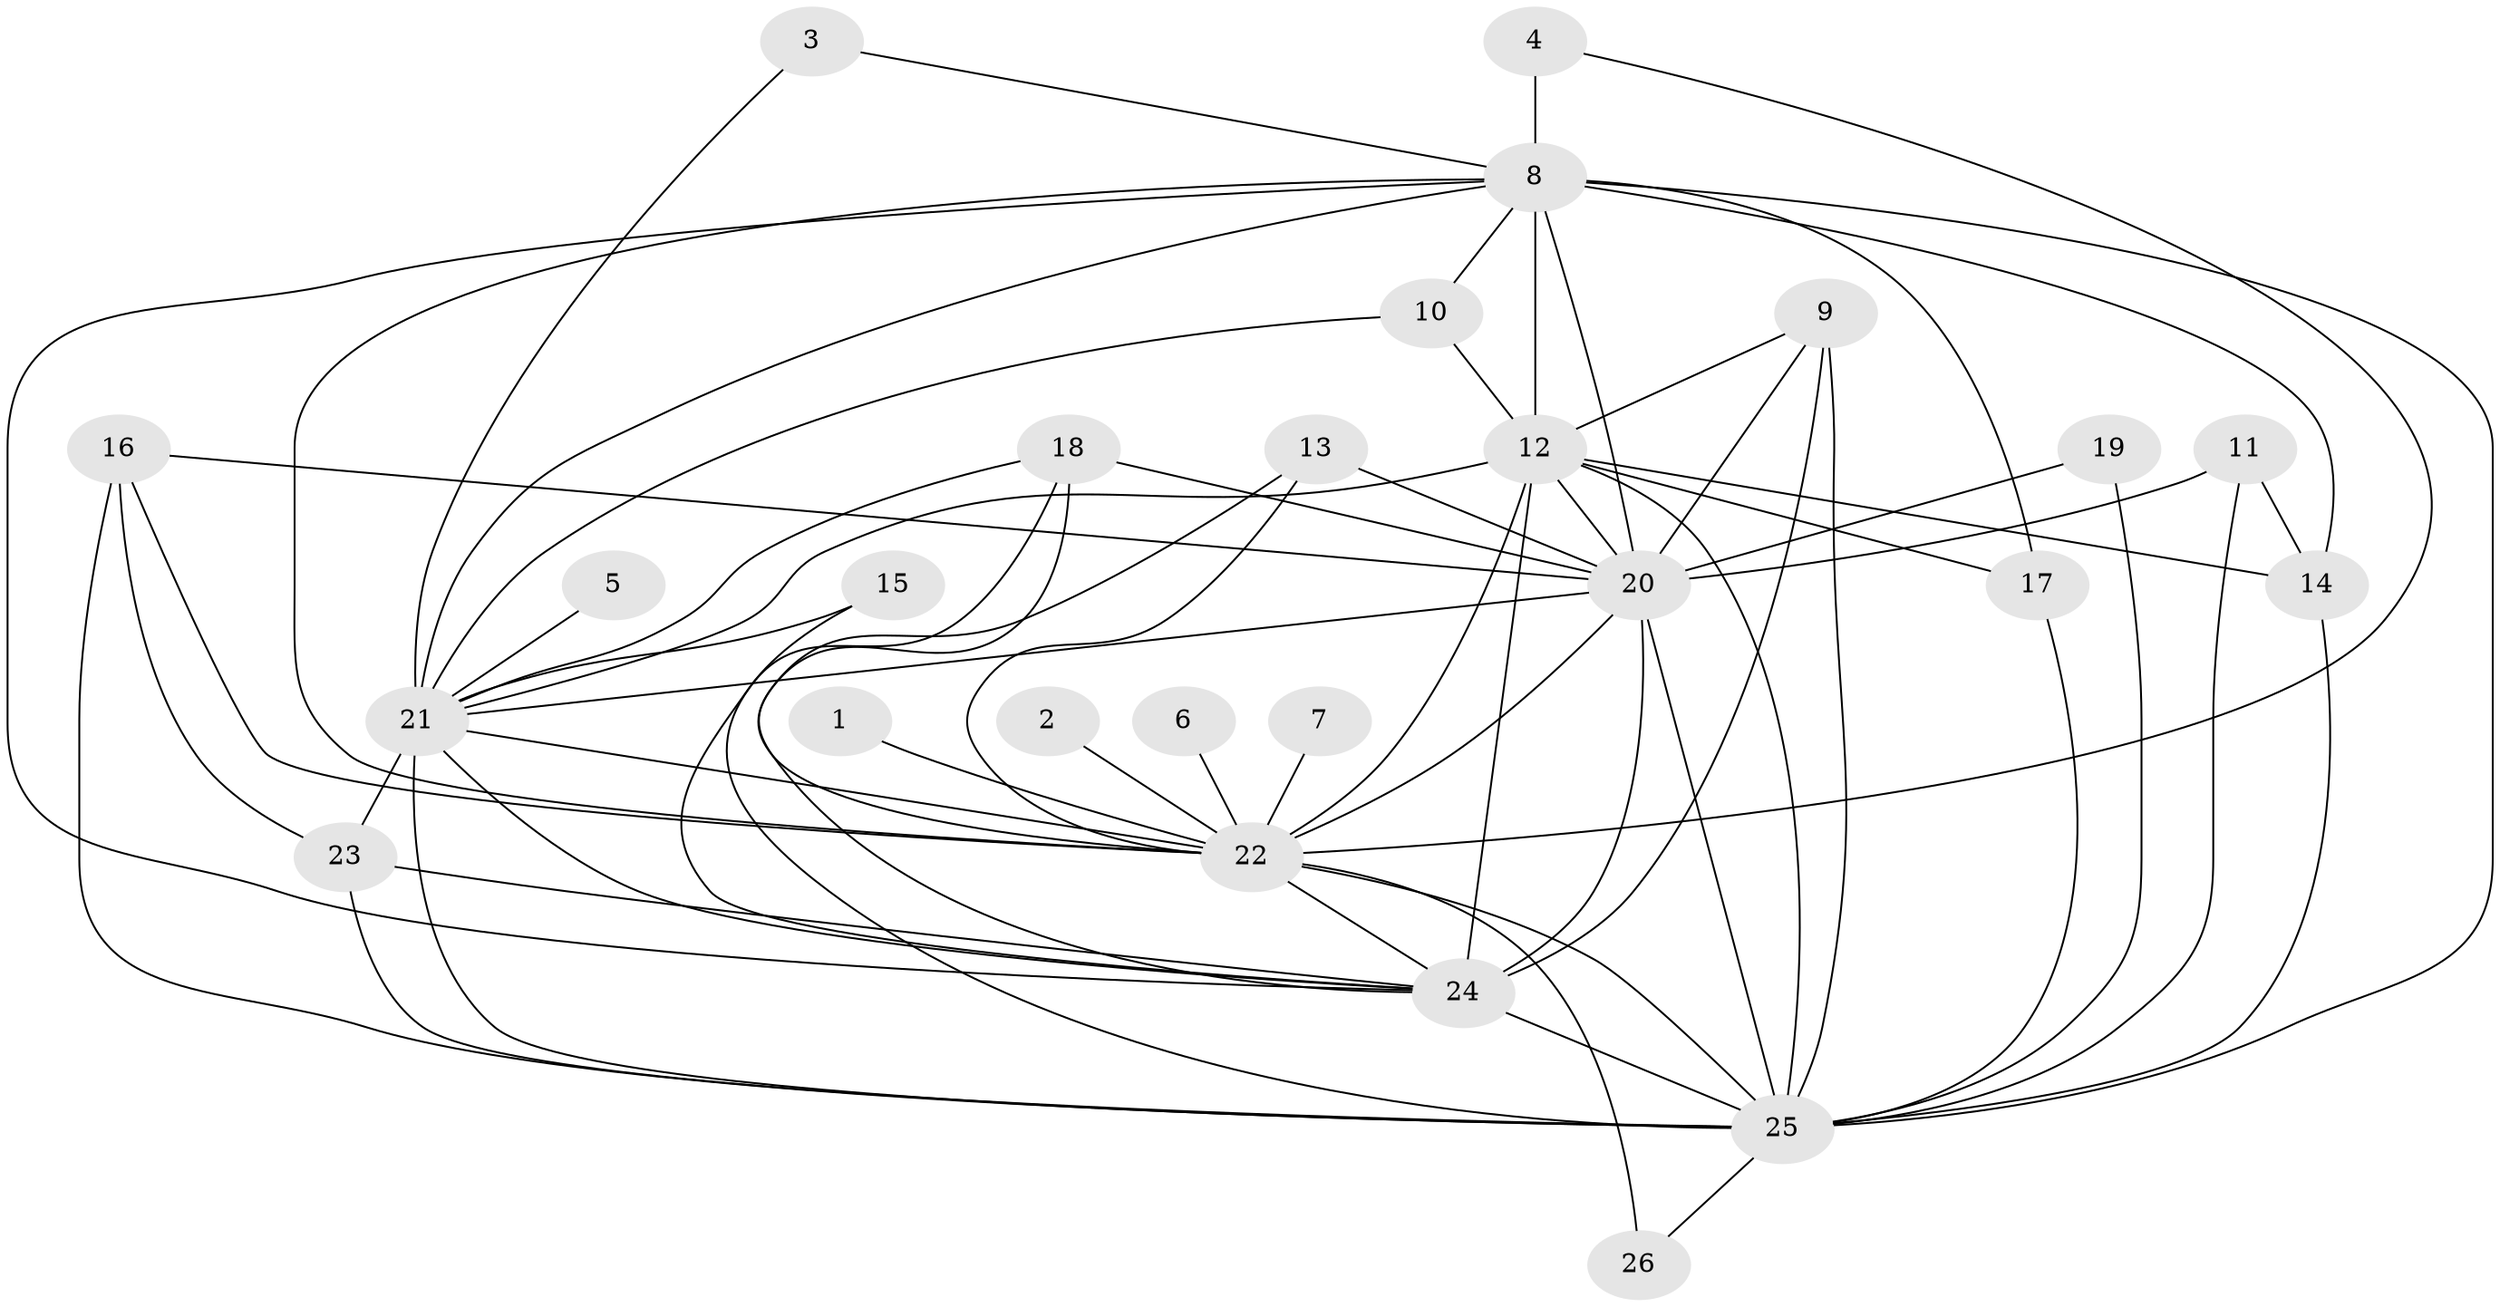 // original degree distribution, {21: 0.015873015873015872, 17: 0.015873015873015872, 11: 0.015873015873015872, 26: 0.031746031746031744, 14: 0.031746031746031744, 18: 0.015873015873015872, 15: 0.031746031746031744, 3: 0.1111111111111111, 2: 0.6349206349206349, 4: 0.09523809523809523}
// Generated by graph-tools (version 1.1) at 2025/36/03/04/25 23:36:17]
// undirected, 26 vertices, 66 edges
graph export_dot {
  node [color=gray90,style=filled];
  1;
  2;
  3;
  4;
  5;
  6;
  7;
  8;
  9;
  10;
  11;
  12;
  13;
  14;
  15;
  16;
  17;
  18;
  19;
  20;
  21;
  22;
  23;
  24;
  25;
  26;
  1 -- 22 [weight=1.0];
  2 -- 22 [weight=1.0];
  3 -- 8 [weight=1.0];
  3 -- 21 [weight=1.0];
  4 -- 8 [weight=2.0];
  4 -- 22 [weight=1.0];
  5 -- 21 [weight=1.0];
  6 -- 22 [weight=1.0];
  7 -- 22 [weight=1.0];
  8 -- 10 [weight=1.0];
  8 -- 12 [weight=5.0];
  8 -- 14 [weight=1.0];
  8 -- 17 [weight=1.0];
  8 -- 20 [weight=4.0];
  8 -- 21 [weight=3.0];
  8 -- 22 [weight=3.0];
  8 -- 24 [weight=2.0];
  8 -- 25 [weight=3.0];
  9 -- 12 [weight=1.0];
  9 -- 20 [weight=1.0];
  9 -- 24 [weight=1.0];
  9 -- 25 [weight=1.0];
  10 -- 12 [weight=1.0];
  10 -- 21 [weight=1.0];
  11 -- 14 [weight=1.0];
  11 -- 20 [weight=1.0];
  11 -- 25 [weight=2.0];
  12 -- 14 [weight=1.0];
  12 -- 17 [weight=1.0];
  12 -- 20 [weight=4.0];
  12 -- 21 [weight=2.0];
  12 -- 22 [weight=3.0];
  12 -- 24 [weight=2.0];
  12 -- 25 [weight=3.0];
  13 -- 20 [weight=2.0];
  13 -- 22 [weight=1.0];
  13 -- 24 [weight=1.0];
  14 -- 25 [weight=1.0];
  15 -- 21 [weight=1.0];
  15 -- 24 [weight=1.0];
  16 -- 20 [weight=1.0];
  16 -- 22 [weight=1.0];
  16 -- 23 [weight=1.0];
  16 -- 25 [weight=1.0];
  17 -- 25 [weight=1.0];
  18 -- 20 [weight=2.0];
  18 -- 21 [weight=1.0];
  18 -- 22 [weight=1.0];
  18 -- 25 [weight=1.0];
  19 -- 20 [weight=1.0];
  19 -- 25 [weight=2.0];
  20 -- 21 [weight=2.0];
  20 -- 22 [weight=3.0];
  20 -- 24 [weight=6.0];
  20 -- 25 [weight=3.0];
  21 -- 22 [weight=2.0];
  21 -- 23 [weight=1.0];
  21 -- 24 [weight=1.0];
  21 -- 25 [weight=4.0];
  22 -- 24 [weight=1.0];
  22 -- 25 [weight=1.0];
  22 -- 26 [weight=1.0];
  23 -- 24 [weight=1.0];
  23 -- 25 [weight=1.0];
  24 -- 25 [weight=1.0];
  25 -- 26 [weight=1.0];
}
